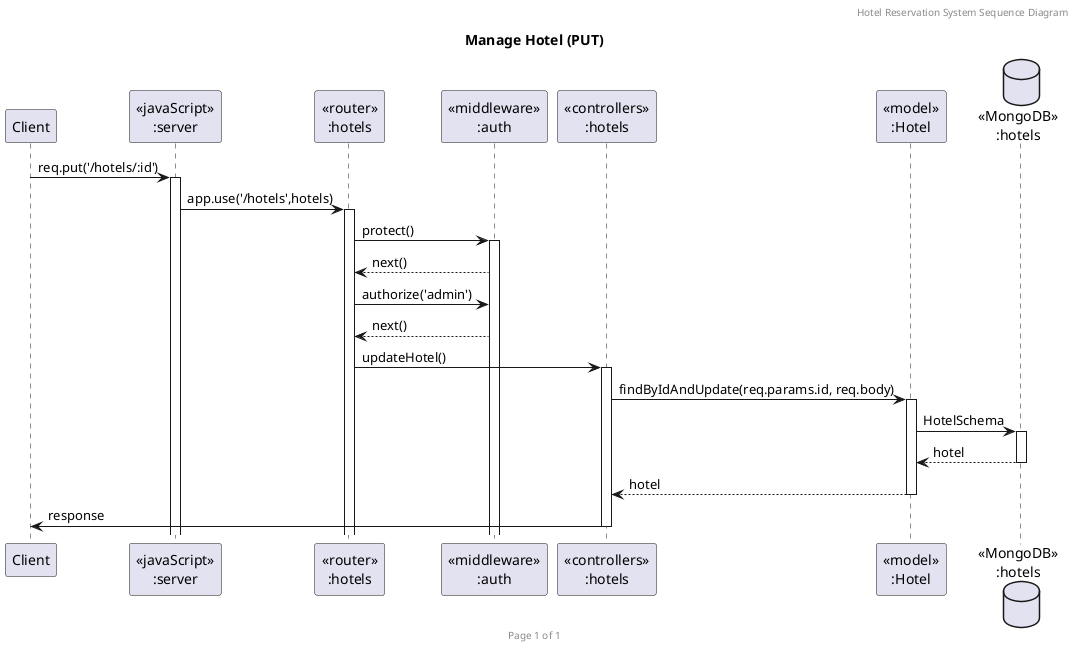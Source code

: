 @startuml Manage Hotel (PUT)

header Hotel Reservation System Sequence Diagram
footer Page %page% of %lastpage%
title "Manage Hotel (PUT)"

participant "Client" as client
participant "<<javaScript>>\n:server" as server
participant "<<router>>\n:hotels" as routerHotels
participant "<<middleware>>\n:auth" as middlewareAuth
participant "<<controllers>>\n:hotels" as controllersHotels
participant "<<model>>\n:Hotel" as modelHotel
database "<<MongoDB>>\n:hotels" as HotelsDatabase

client->server ++:req.put('/hotels/:id')
server->routerHotels ++:app.use('/hotels',hotels)
routerHotels->middlewareAuth ++:protect()
middlewareAuth-->routerHotels :next()
routerHotels->middlewareAuth :authorize('admin')
middlewareAuth-->routerHotels :next()
routerHotels -> controllersHotels ++:updateHotel()
controllersHotels->modelHotel ++:findByIdAndUpdate(req.params.id, req.body)
modelHotel ->HotelsDatabase ++: HotelSchema
HotelsDatabase --> modelHotel --: hotel
controllersHotels <-- modelHotel --:hotel
controllersHotels->client --:response

@enduml
